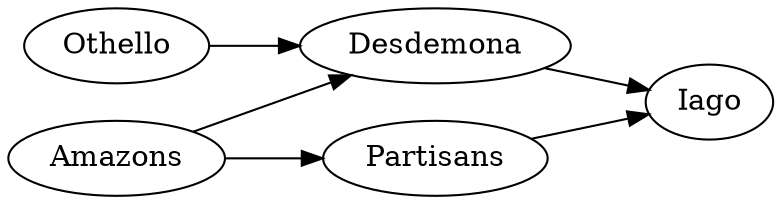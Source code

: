 digraph {
  rankdir=LR
  Othello -> Desdemona 
  Amazons -> Desdemona
  Amazons -> Partisans
  Partisans -> Iago
  Desdemona -> Iago
}